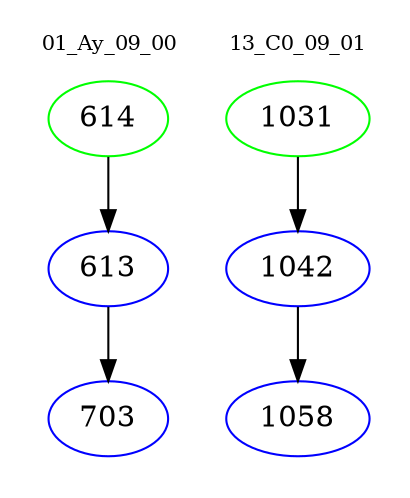 digraph{
subgraph cluster_0 {
color = white
label = "01_Ay_09_00";
fontsize=10;
T0_614 [label="614", color="green"]
T0_614 -> T0_613 [color="black"]
T0_613 [label="613", color="blue"]
T0_613 -> T0_703 [color="black"]
T0_703 [label="703", color="blue"]
}
subgraph cluster_1 {
color = white
label = "13_C0_09_01";
fontsize=10;
T1_1031 [label="1031", color="green"]
T1_1031 -> T1_1042 [color="black"]
T1_1042 [label="1042", color="blue"]
T1_1042 -> T1_1058 [color="black"]
T1_1058 [label="1058", color="blue"]
}
}
